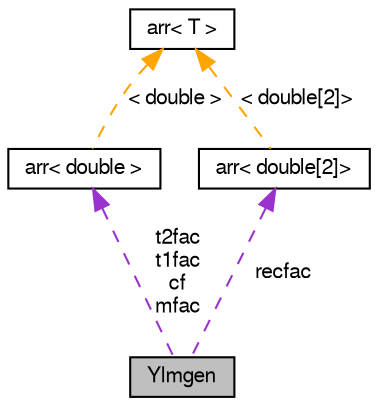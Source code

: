 digraph G
{
  bgcolor="transparent";
  edge [fontname="FreeSans",fontsize=10,labelfontname="FreeSans",labelfontsize=10];
  node [fontname="FreeSans",fontsize=10,shape=record];
  Node1 [label="Ylmgen",height=0.2,width=0.4,color="black", fillcolor="grey75", style="filled" fontcolor="black"];
  Node2 -> Node1 [dir=back,color="darkorchid3",fontsize=10,style="dashed",label="t2fac\nt1fac\ncf\nmfac",fontname="FreeSans"];
  Node2 [label="arr\< double \>",height=0.2,width=0.4,color="black",URL="cxxsupport.tag$classarr.html"];
  Node3 -> Node2 [dir=back,color="orange",fontsize=10,style="dashed",label="\< double \>",fontname="FreeSans"];
  Node3 [label="arr\< T \>",height=0.2,width=0.4,color="black",URL="cxxsupport.tag$classarr.html"];
  Node4 -> Node1 [dir=back,color="darkorchid3",fontsize=10,style="dashed",label="recfac",fontname="FreeSans"];
  Node4 [label="arr\< double[2]\>",height=0.2,width=0.4,color="black",URL="cxxsupport.tag$classarr.html"];
  Node3 -> Node4 [dir=back,color="orange",fontsize=10,style="dashed",label="\< double[2]\>",fontname="FreeSans"];
}
